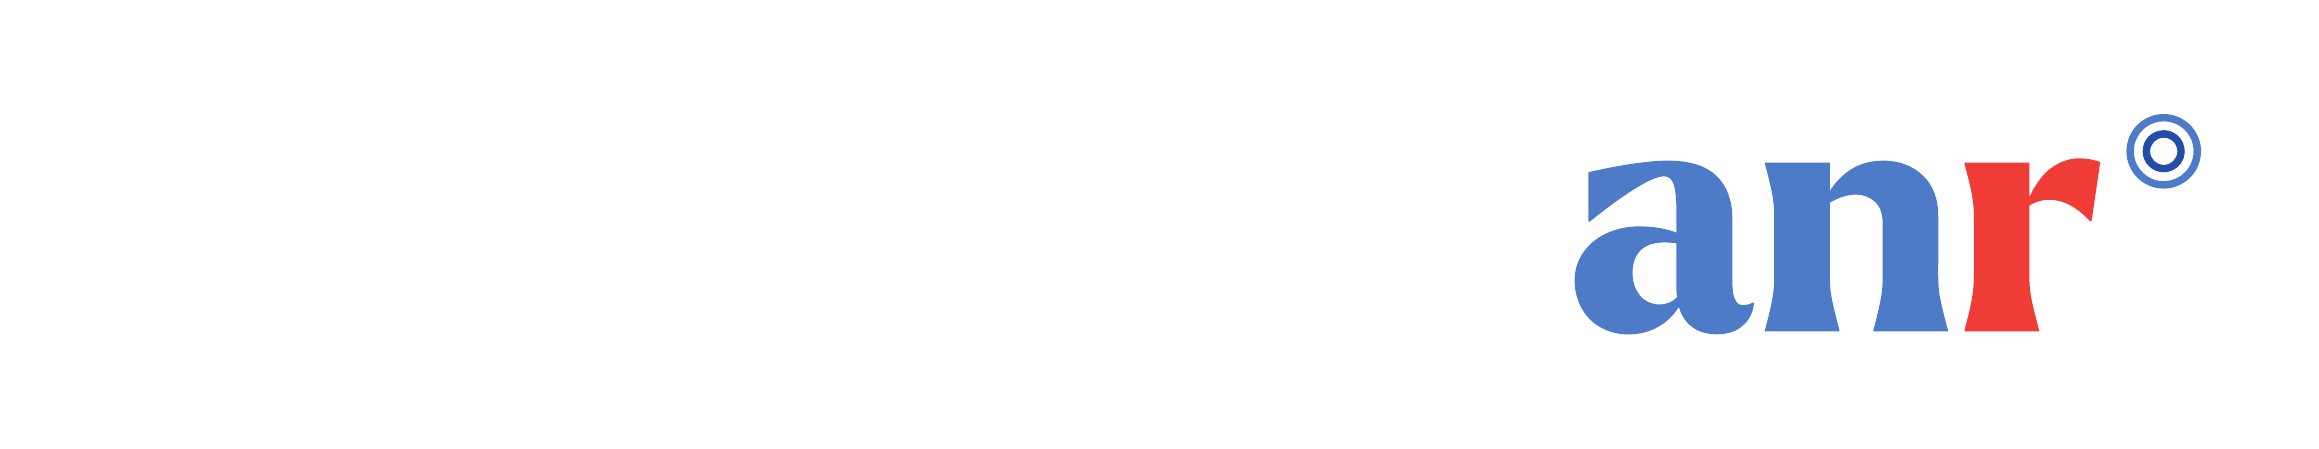 \usetikzlibrary{svg.path}
\definecolor{anr1}{HTML}{4D7BC7}
\definecolor{anr2}{HTML}{234EA8}
\definecolor{anr3}{HTML}{F03C36}
\begin{tikzpicture}[x=1pt,y=1pt,yscale=-1]
  \path svg{M0 0H291V142H0Z};
  \fill[anr1] svg{M245.2 33.85a10.76 10.76 0 0 0-10.18 7.19 10.72 10.72 0 0 0 .42 8.27 10.73 10.73 0 0 0 6.13 5.53 10.81 10.81 0 0 0 13.37-14.83 10.73 10.73 0 0 0-9.74-6.16zm.01 24.3a13.48 13.48 0 1 1 12.16-19.27 13.49 13.49 0 0 1-12.16 19.27};
  \fill[anr2] svg{M245.2 39.75a4.92 4.92 0 1 0 4.44 2.8 4.88 4.88 0 0 0-4.44-2.8zm.01 12.49a7.6 7.6 0 1 1 6.84-10.83 7.53 7.53 0 0 1-3.6 10.1 7.55 7.55 0 0 1-3.24 .73};
  \fill[anr1] svg{M67.8 98.67a8.81 8.81 0 0 1-4.7 1.32 8.8 8.8 0 0 1-7.21-3.26c-1.76-2.16-2.64-4.93-2.64-8.29 0-2.24 .45-4.23 1.37-5.95a8.56 8.56 0 0 1 4.27-3.85c1.93-.84 4.33-1.17 7.21-1.01 .8 .08 1.6 .13 2.4 .17 .23 .01 .4 .07 .62 .08v16.57c0 1.07 .07 2.08 .17 3.06a10.27 10.27 0 0 1-1.49 1.16zm29.08 .6c-2.88 1.36-4.87 1.37-5.95 .05-1.08-1.33-1.63-3.95-1.63-7.87v-22.72c0-6.33-1.87-11.36-5.64-15.09-3.77-3.73-9.67-5.6-17.68-5.6-3.52 0-7.83 .4-12.92 1.15-5.09 .77-10.36 1.79-15.81 3.06v17.8h.61c5.6-4.57 10.89-8.44 15.87-11.6 4.96-3.17 8.65-4.75 11.07-4.74 1.6 0 2.71 1.01 3.36 3.06 .64 2.04 .96 5.55 .96 10.51v6.77l-.91-.33a36.91 36.91 0 0 0-10.87-1.87c-4.43-.24-8.55 .41-12.4 1.99a20.97 20.97 0 0 0-9.2 6.97 17.41 17.41 0 0 0-3.41 10.64c0 3.28 .73 6.4 2.23 9.38a17.73 17.73 0 0 0 6.66 7.2 19.63 19.63 0 0 0 10.58 2.77 20.88 20.88 0 0 0 16.89-8c.48-.64 .89-1.28 1.28-1.89a14.33 14.33 0 0 0 2.99 5.57c2.57 2.88 6.13 4.32 10.7 4.32 3.92 0 7.07-1.04 9.43-3.12a11.87 11.87 0 0 0 4.03-8.05l-.24-.36m69.97 8.65c-.96-3.6-1.73-6.73-2.29-9.37a40.99 40.99 0 0 1-.84-8.54v-21.88c0-6.33-1.88-11.27-5.66-14.8-3.76-3.52-8.49-5.28-14.17-5.28-5.21 0-9.64 1.41-13.29 4.27a24.73 24.73 0 0 0-6.07 6.75v-10.3h-23.44v.48l.36 1.34c.96 3.6 1.71 6.72 2.23 9.36 .52 2.65 .77 5.49 .77 8.53v21.52c0 3.05-.27 5.89-.77 8.53-.53 2.65-1.27 5.77-2.23 9.39l-.36 1.32v.48h26.92v-.48l-.36-1.33c-.96-3.6-1.72-6.72-2.27-9.36a41.13 41.13 0 0 1-.85-8.54v-26.77c3.33-1.95 6.49-2.93 9.49-2.93a10.19 10.19 0 0 1 6.92 2.65c1.8 1.68 2.71 4.32 2.71 7.93v19.11c0 3.05-.27 5.89-.79 8.53-.53 2.65-1.27 5.77-2.22 9.39l-.36 1.32v.48h26.93v-.48l-.36-1.33};
  \fill[anr3] svg{M210.18 47.87a18.37 18.37 0 0 0-8.72 5.72 33.28 33.28 0 0 0-4.8 7.65v-12.47h-23.45v.48l.36 1.34c.97 3.6 1.71 6.72 2.23 9.36 .53 2.65 .79 5.49 .78 8.53v21.52a44 44 0 0 1-.78 8.53c-.52 2.65-1.25 5.77-2.23 9.39l-.36 1.32v.48h26.93v-.48l-.36-1.33c-.96-3.6-1.73-6.72-2.28-9.36a41.16 41.16 0 0 1-.85-8.54v-25.74a13.44 13.44 0 0 1 7.16-2.1c2.84 .04 5.51 .79 8 2.23a27.6 27.6 0 0 1 6.72 5.53h.6l3.13-21.4c-4.57-1.52-8.6-1.73-12.08-.66};
\end{tikzpicture}
